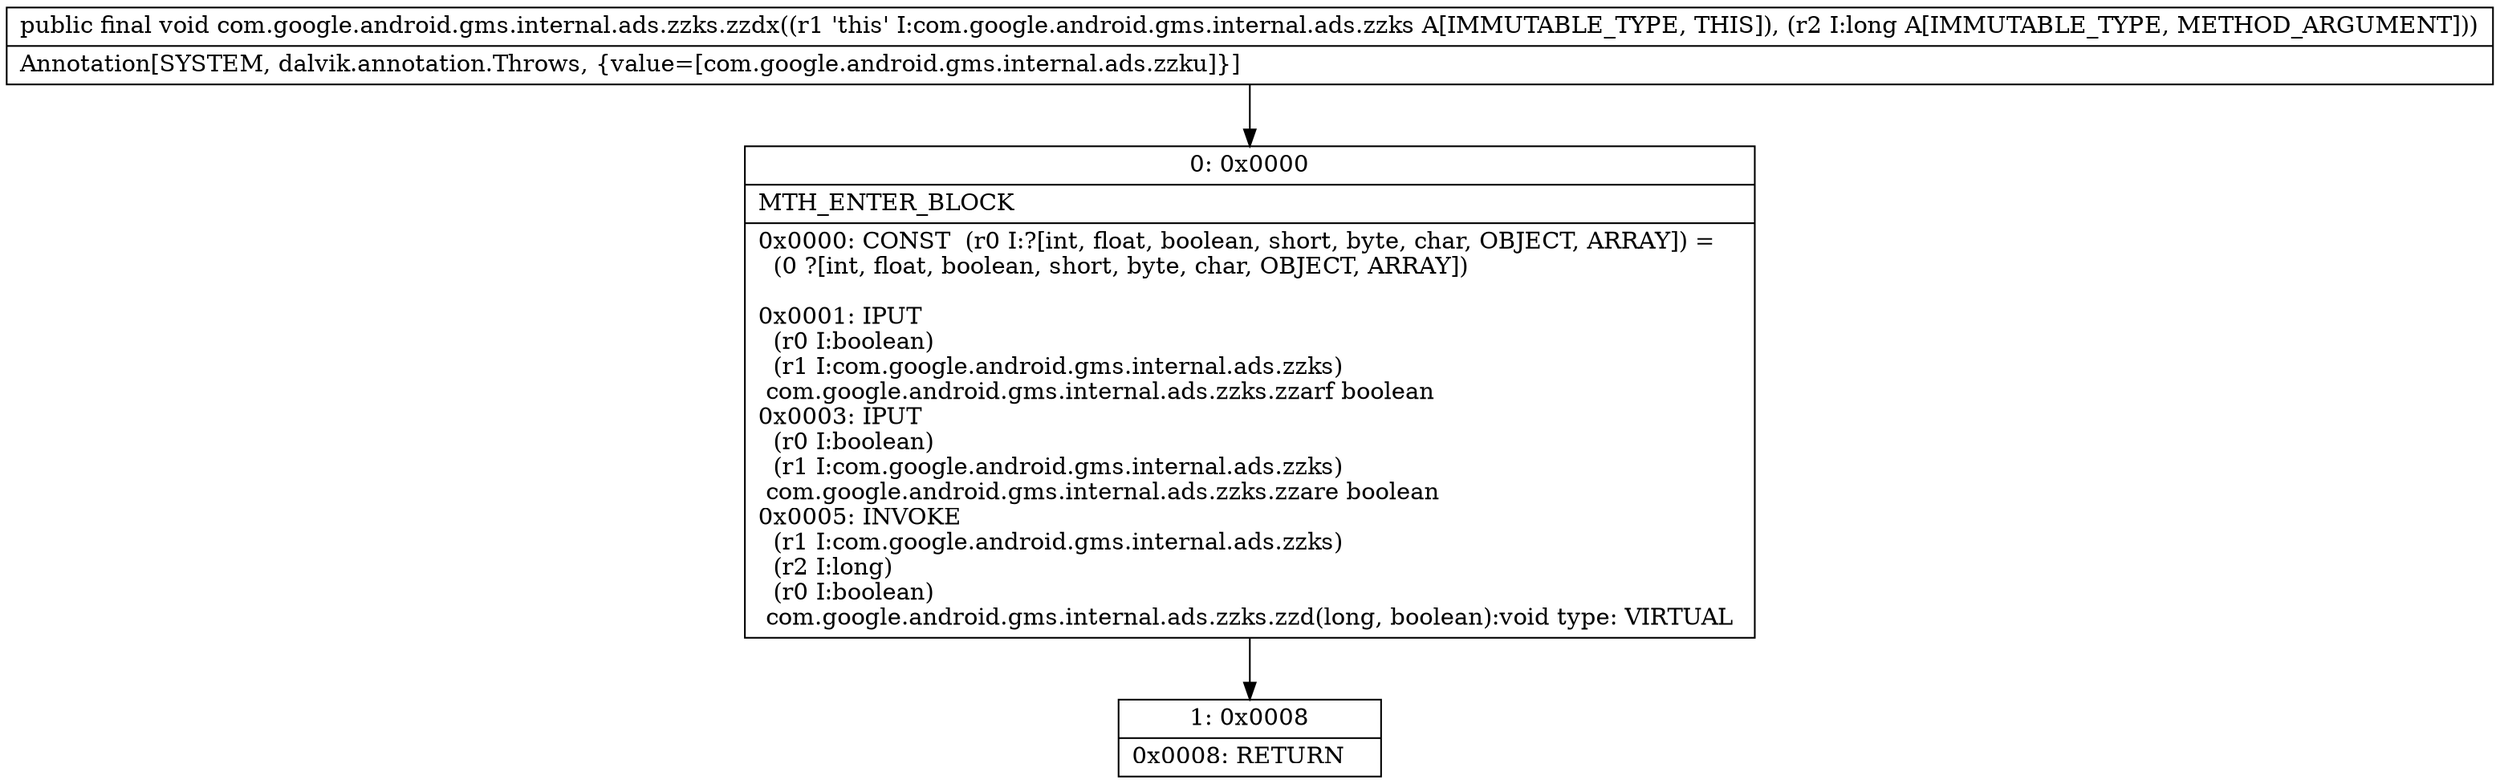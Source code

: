 digraph "CFG forcom.google.android.gms.internal.ads.zzks.zzdx(J)V" {
Node_0 [shape=record,label="{0\:\ 0x0000|MTH_ENTER_BLOCK\l|0x0000: CONST  (r0 I:?[int, float, boolean, short, byte, char, OBJECT, ARRAY]) = \l  (0 ?[int, float, boolean, short, byte, char, OBJECT, ARRAY])\l \l0x0001: IPUT  \l  (r0 I:boolean)\l  (r1 I:com.google.android.gms.internal.ads.zzks)\l com.google.android.gms.internal.ads.zzks.zzarf boolean \l0x0003: IPUT  \l  (r0 I:boolean)\l  (r1 I:com.google.android.gms.internal.ads.zzks)\l com.google.android.gms.internal.ads.zzks.zzare boolean \l0x0005: INVOKE  \l  (r1 I:com.google.android.gms.internal.ads.zzks)\l  (r2 I:long)\l  (r0 I:boolean)\l com.google.android.gms.internal.ads.zzks.zzd(long, boolean):void type: VIRTUAL \l}"];
Node_1 [shape=record,label="{1\:\ 0x0008|0x0008: RETURN   \l}"];
MethodNode[shape=record,label="{public final void com.google.android.gms.internal.ads.zzks.zzdx((r1 'this' I:com.google.android.gms.internal.ads.zzks A[IMMUTABLE_TYPE, THIS]), (r2 I:long A[IMMUTABLE_TYPE, METHOD_ARGUMENT]))  | Annotation[SYSTEM, dalvik.annotation.Throws, \{value=[com.google.android.gms.internal.ads.zzku]\}]\l}"];
MethodNode -> Node_0;
Node_0 -> Node_1;
}

